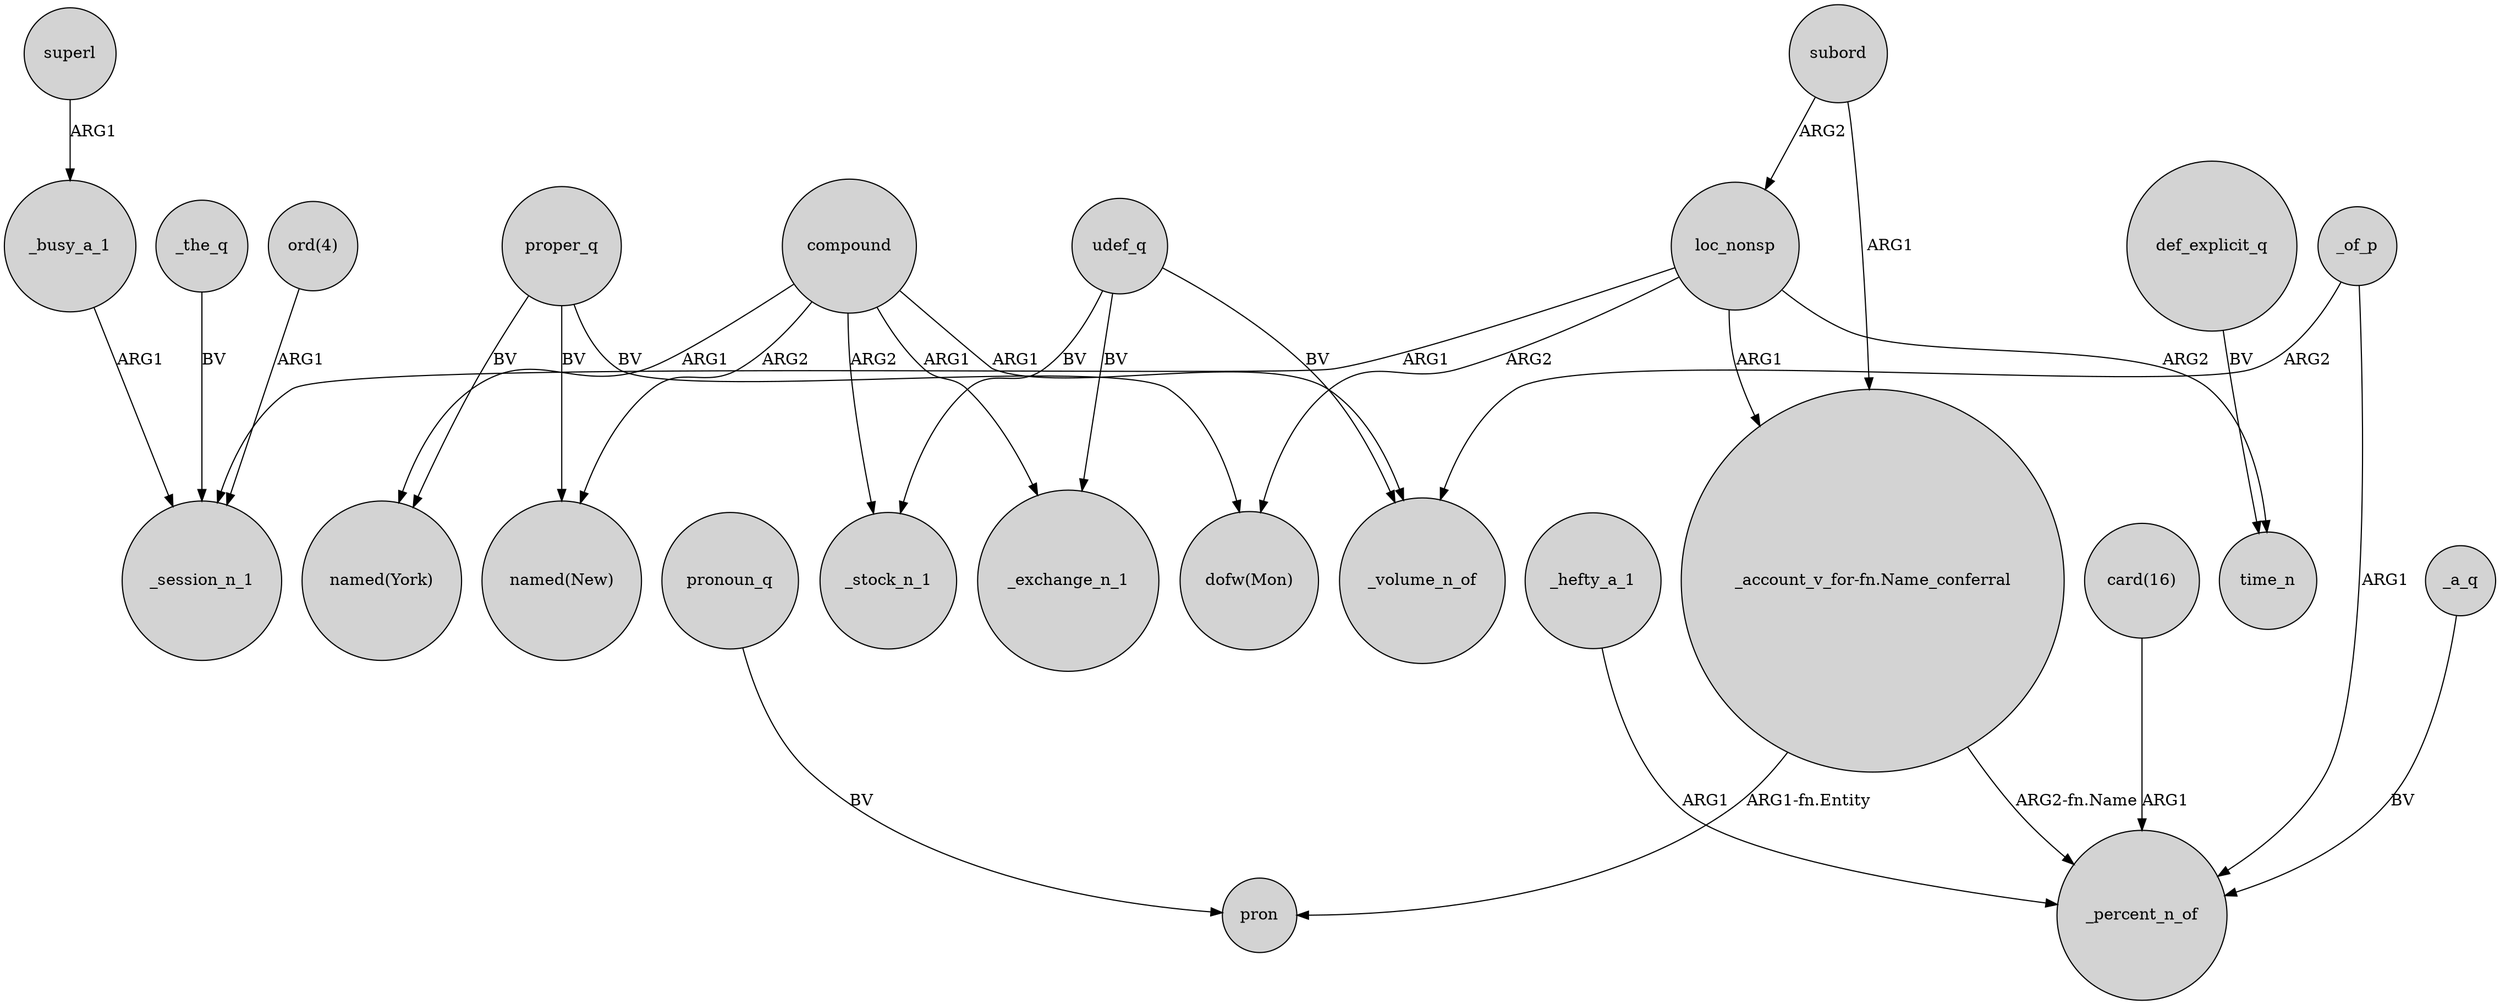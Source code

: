 digraph {
	node [shape=circle style=filled]
	"ord(4)" -> _session_n_1 [label=ARG1]
	compound -> _volume_n_of [label=ARG1]
	_busy_a_1 -> _session_n_1 [label=ARG1]
	compound -> "named(New)" [label=ARG2]
	_the_q -> _session_n_1 [label=BV]
	proper_q -> "named(New)" [label=BV]
	udef_q -> _exchange_n_1 [label=BV]
	proper_q -> "dofw(Mon)" [label=BV]
	subord -> "_account_v_for-fn.Name_conferral" [label=ARG1]
	loc_nonsp -> "_account_v_for-fn.Name_conferral" [label=ARG1]
	_of_p -> _percent_n_of [label=ARG1]
	subord -> loc_nonsp [label=ARG2]
	udef_q -> _volume_n_of [label=BV]
	compound -> _exchange_n_1 [label=ARG1]
	"_account_v_for-fn.Name_conferral" -> _percent_n_of [label="ARG2-fn.Name"]
	proper_q -> "named(York)" [label=BV]
	superl -> _busy_a_1 [label=ARG1]
	pronoun_q -> pron [label=BV]
	loc_nonsp -> _session_n_1 [label=ARG1]
	udef_q -> _stock_n_1 [label=BV]
	loc_nonsp -> "dofw(Mon)" [label=ARG2]
	_of_p -> _volume_n_of [label=ARG2]
	"_account_v_for-fn.Name_conferral" -> pron [label="ARG1-fn.Entity"]
	compound -> _stock_n_1 [label=ARG2]
	"card(16)" -> _percent_n_of [label=ARG1]
	def_explicit_q -> time_n [label=BV]
	loc_nonsp -> time_n [label=ARG2]
	compound -> "named(York)" [label=ARG1]
	_a_q -> _percent_n_of [label=BV]
	_hefty_a_1 -> _percent_n_of [label=ARG1]
}
